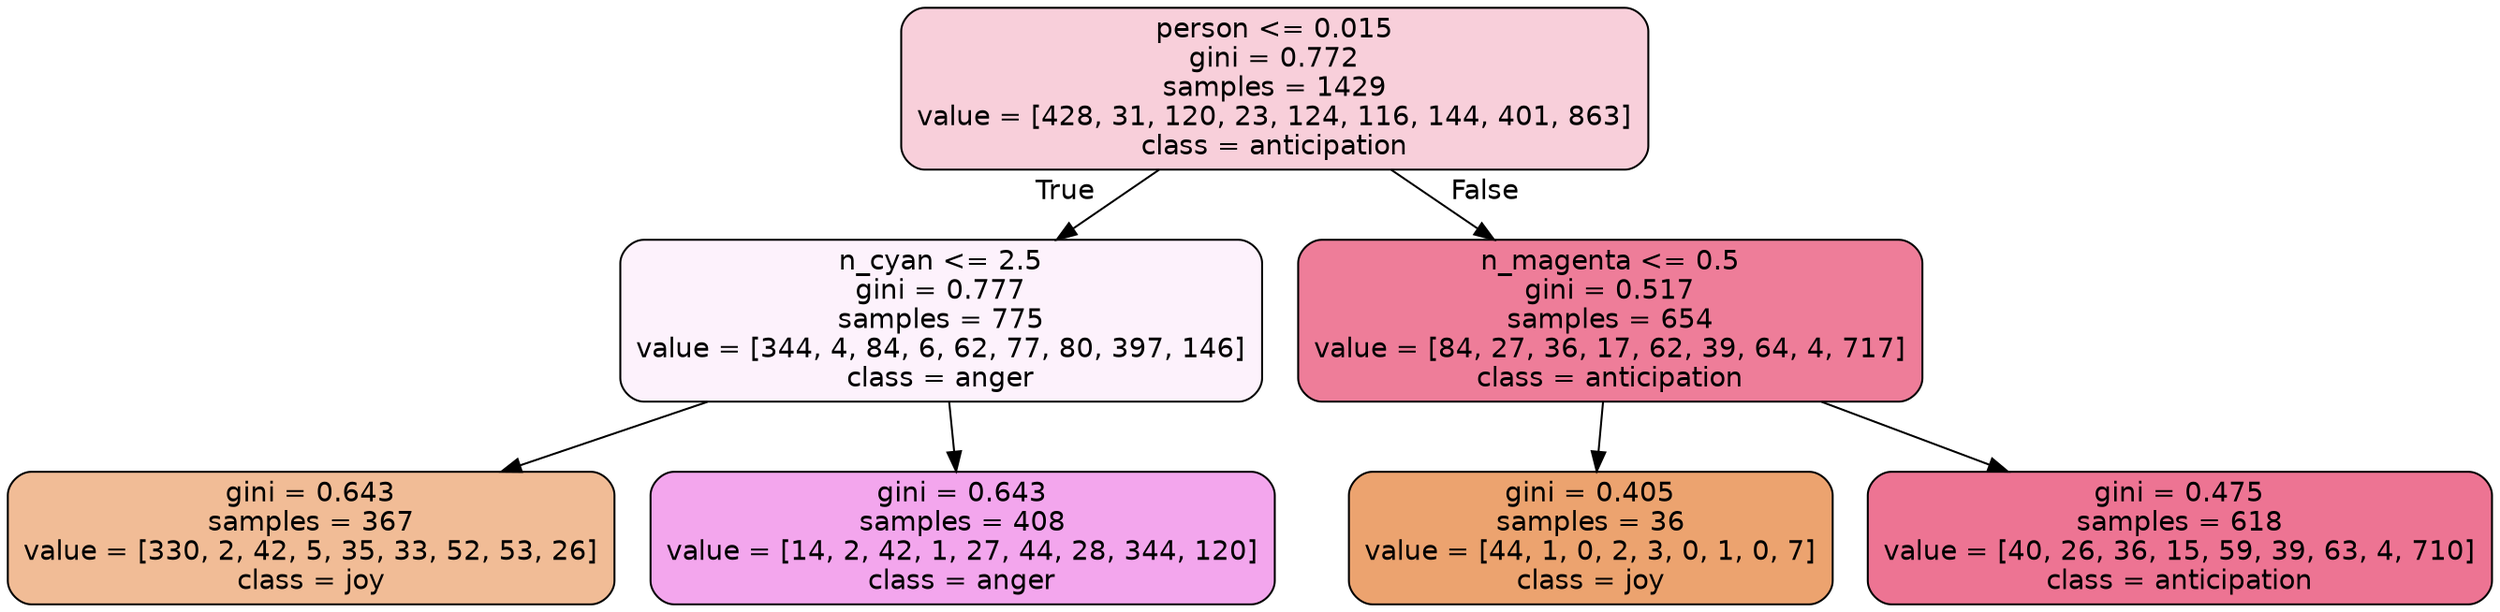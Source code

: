 digraph Tree {
node [shape=box, style="filled, rounded", color="black", fontname=helvetica] ;
edge [fontname=helvetica] ;
0 [label="person <= 0.015\ngini = 0.772\nsamples = 1429\nvalue = [428, 31, 120, 23, 124, 116, 144, 401, 863]\nclass = anticipation", fillcolor="#e539643d"] ;
1 [label="n_cyan <= 2.5\ngini = 0.777\nsamples = 775\nvalue = [344, 4, 84, 6, 62, 77, 80, 397, 146]\nclass = anger", fillcolor="#e539d710"] ;
0 -> 1 [labeldistance=2.5, labelangle=45, headlabel="True"] ;
2 [label="gini = 0.643\nsamples = 367\nvalue = [330, 2, 42, 5, 35, 33, 52, 53, 26]\nclass = joy", fillcolor="#e5813987"] ;
1 -> 2 ;
3 [label="gini = 0.643\nsamples = 408\nvalue = [14, 2, 42, 1, 27, 44, 28, 344, 120]\nclass = anger", fillcolor="#e539d772"] ;
1 -> 3 ;
4 [label="n_magenta <= 0.5\ngini = 0.517\nsamples = 654\nvalue = [84, 27, 36, 17, 62, 39, 64, 4, 717]\nclass = anticipation", fillcolor="#e53964a7"] ;
0 -> 4 [labeldistance=2.5, labelangle=-45, headlabel="False"] ;
5 [label="gini = 0.405\nsamples = 36\nvalue = [44, 1, 0, 2, 3, 0, 1, 0, 7]\nclass = joy", fillcolor="#e58139b9"] ;
4 -> 5 ;
6 [label="gini = 0.475\nsamples = 618\nvalue = [40, 26, 36, 15, 59, 39, 63, 4, 710]\nclass = anticipation", fillcolor="#e53964b2"] ;
4 -> 6 ;
}